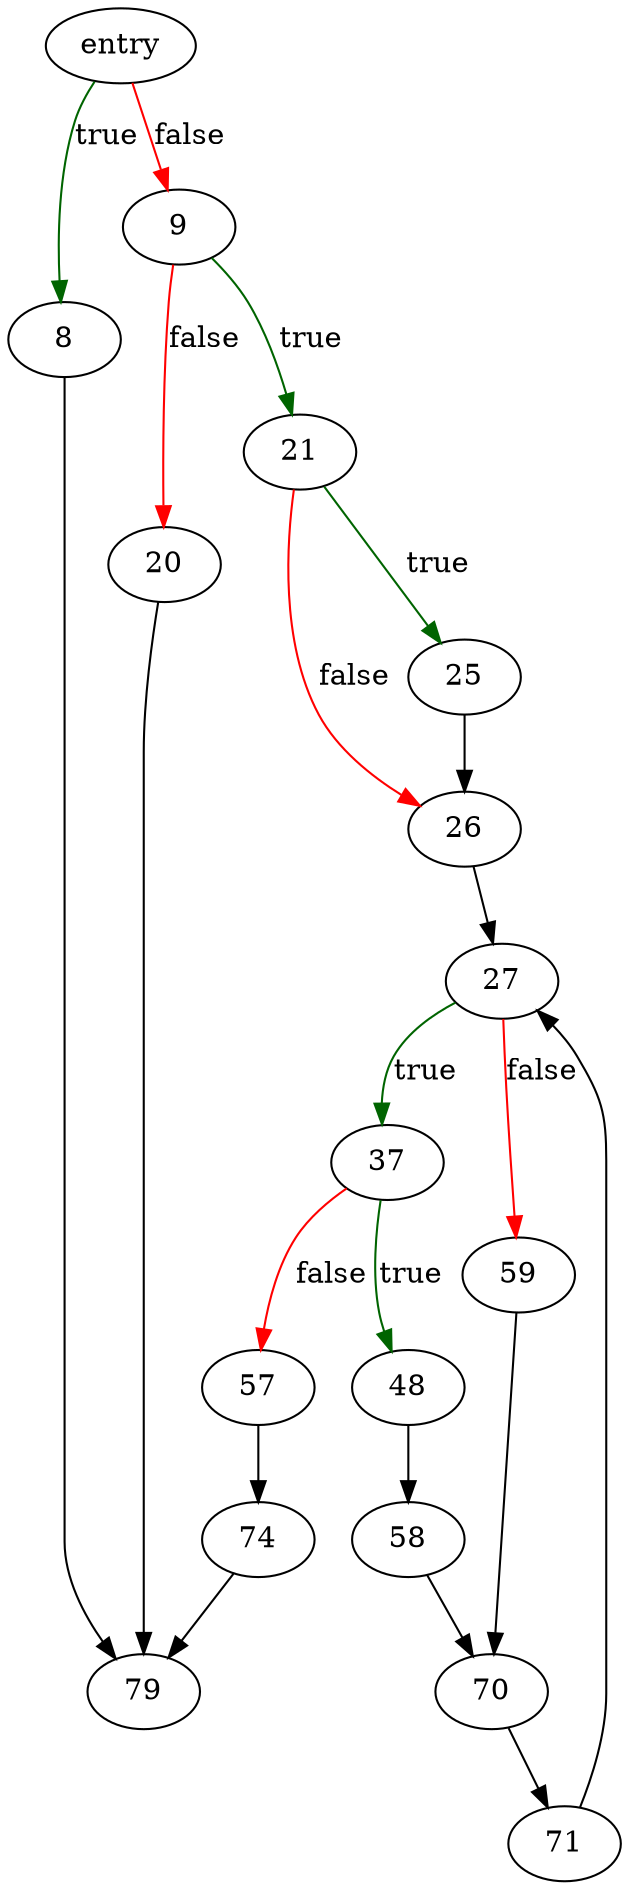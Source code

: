 digraph "sqlite3Dequote" {
	// Node definitions.
	1 [label=entry];
	8;
	9;
	20;
	21;
	25;
	26;
	27;
	37;
	48;
	57;
	58;
	59;
	70;
	71;
	74;
	79;

	// Edge definitions.
	1 -> 8 [
		color=darkgreen
		label=true
	];
	1 -> 9 [
		color=red
		label=false
	];
	8 -> 79;
	9 -> 20 [
		color=red
		label=false
	];
	9 -> 21 [
		color=darkgreen
		label=true
	];
	20 -> 79;
	21 -> 25 [
		color=darkgreen
		label=true
	];
	21 -> 26 [
		color=red
		label=false
	];
	25 -> 26;
	26 -> 27;
	27 -> 37 [
		color=darkgreen
		label=true
	];
	27 -> 59 [
		color=red
		label=false
	];
	37 -> 48 [
		color=darkgreen
		label=true
	];
	37 -> 57 [
		color=red
		label=false
	];
	48 -> 58;
	57 -> 74;
	58 -> 70;
	59 -> 70;
	70 -> 71;
	71 -> 27;
	74 -> 79;
}